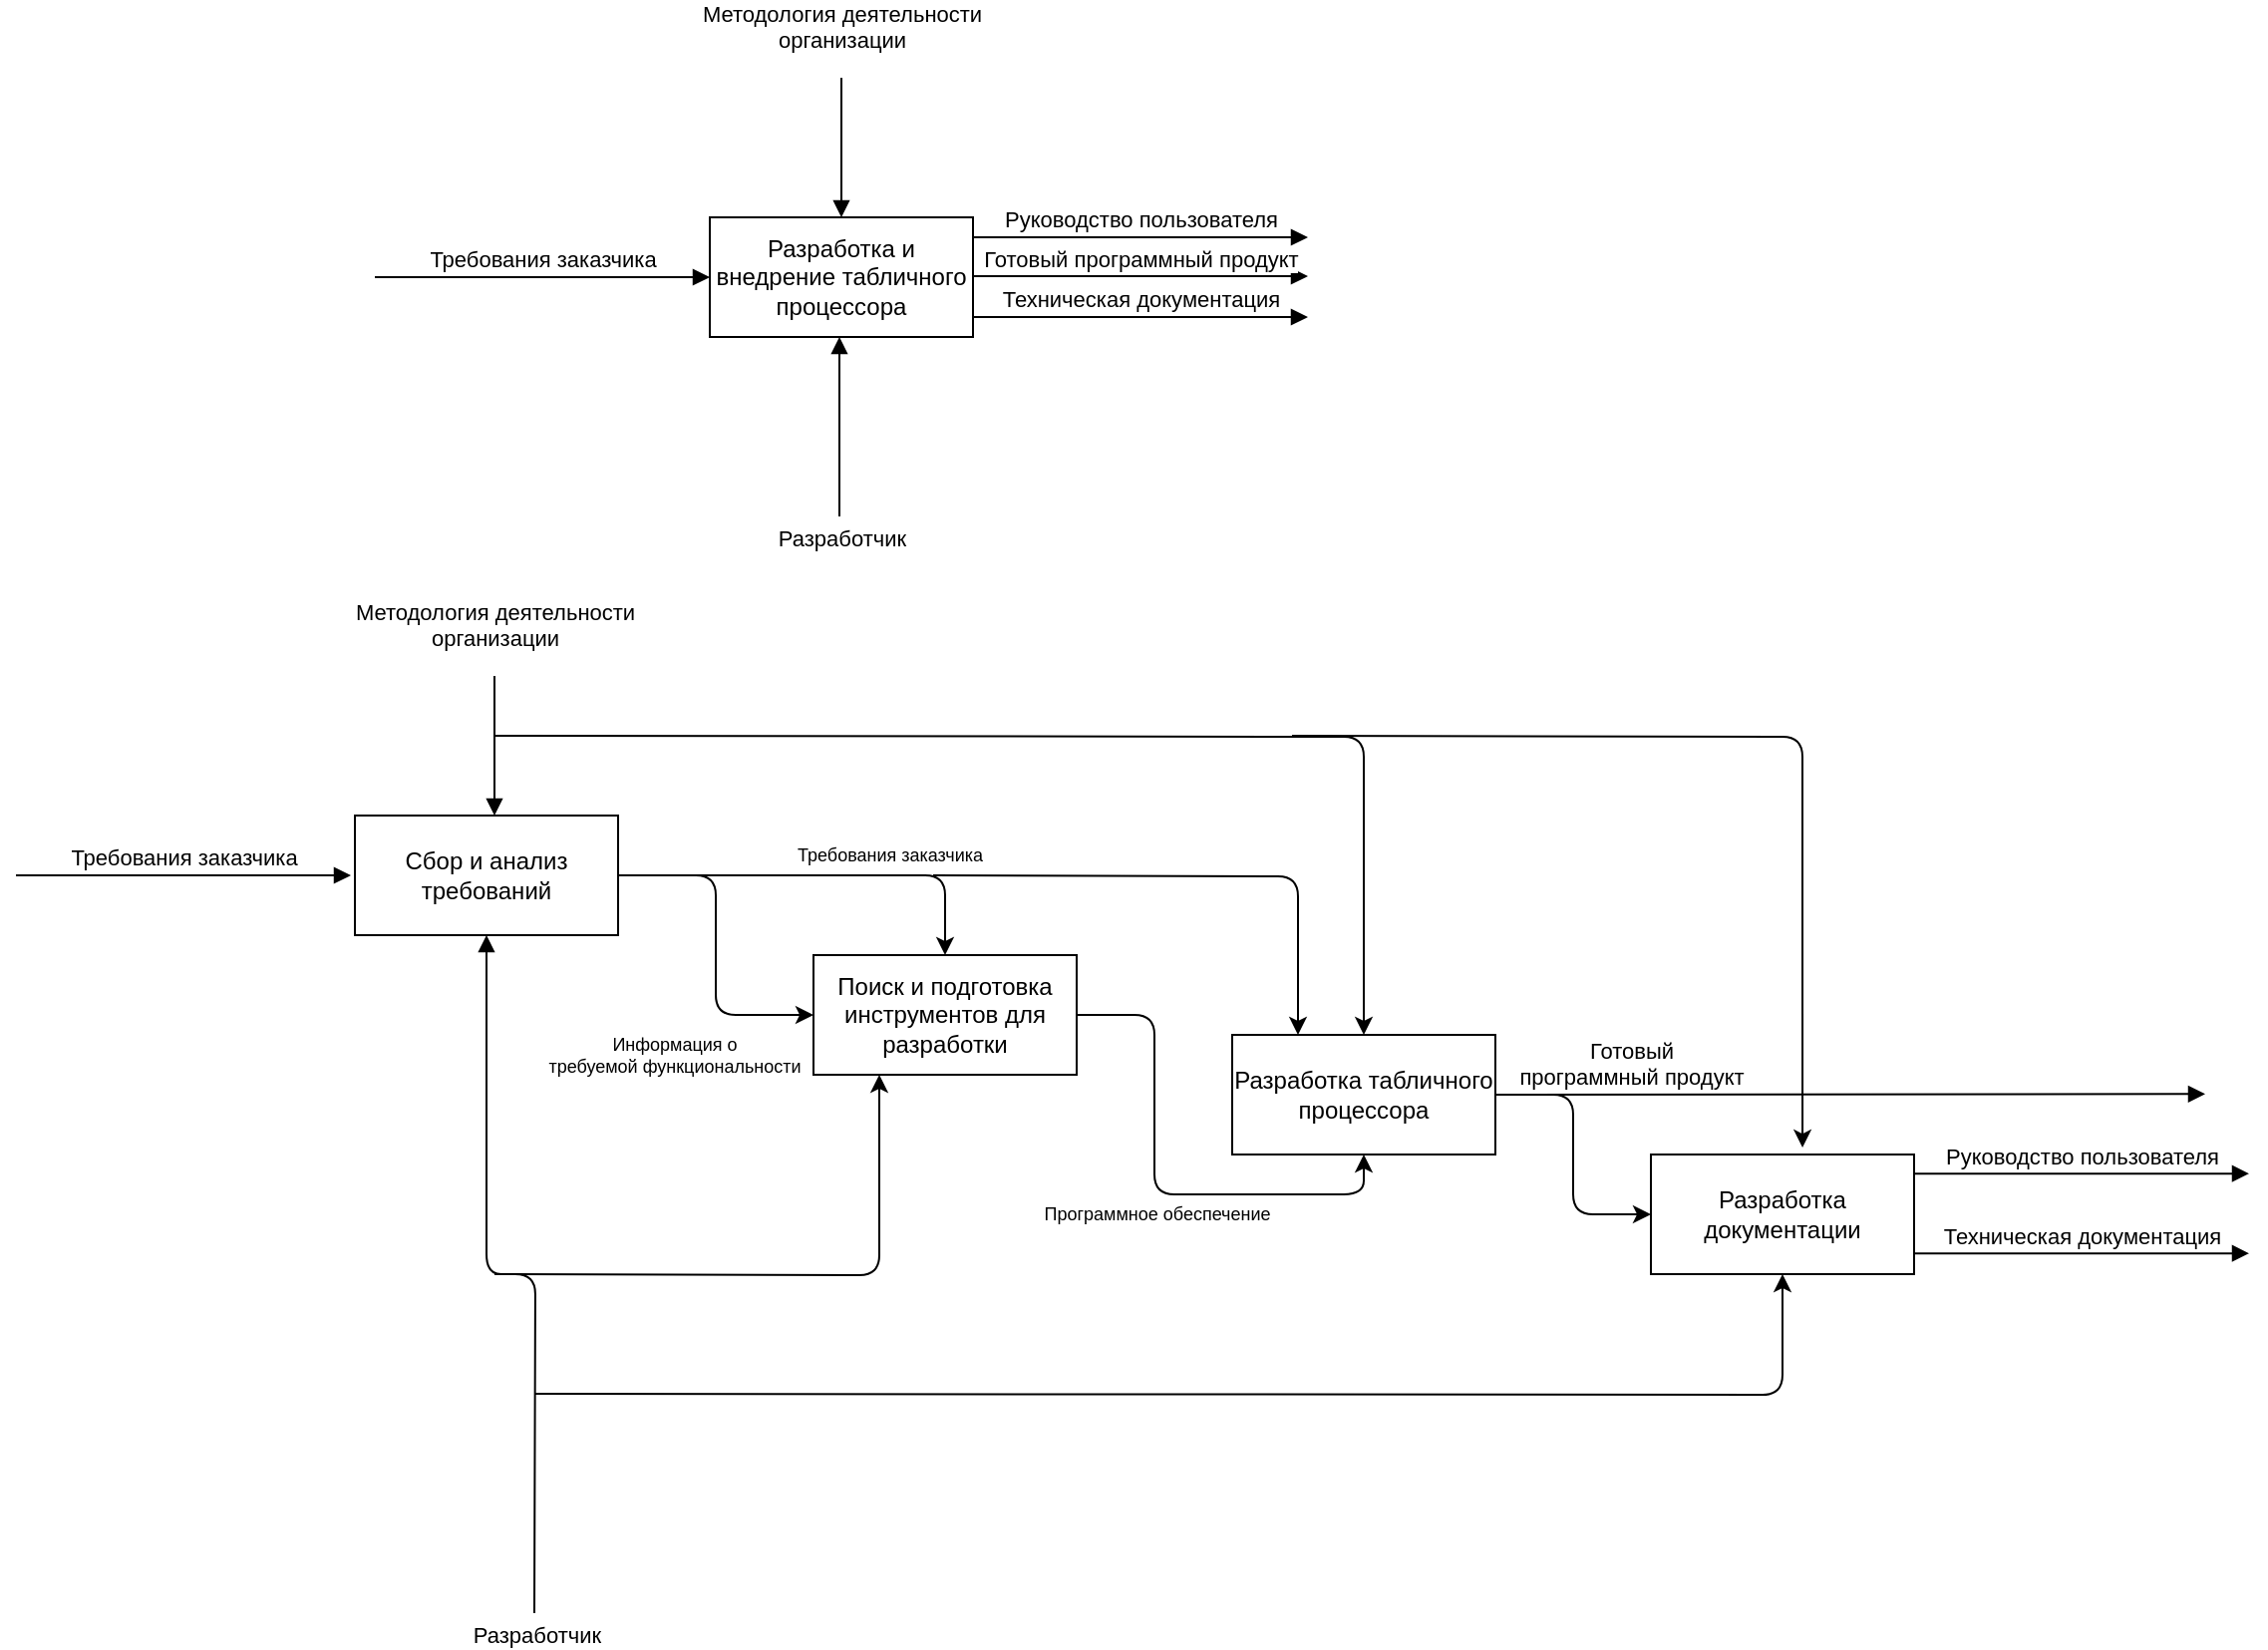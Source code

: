 <mxfile version="15.3.8" type="device"><diagram id="yG-rOaCpLw_FzBmRaIqH" name="Страница 1"><mxGraphModel dx="1892" dy="520" grid="1" gridSize="10" guides="1" tooltips="1" connect="1" arrows="1" fold="1" page="1" pageScale="1" pageWidth="827" pageHeight="1169" math="0" shadow="0"><root><mxCell id="0"/><mxCell id="1" parent="0"/><mxCell id="MefinGdJ8S-dA1Cy93n0-1" value="Разработка и внедрение табличного процессора" style="rounded=0;whiteSpace=wrap;html=1;" vertex="1" parent="1"><mxGeometry x="348" y="160" width="132" height="60" as="geometry"/></mxCell><mxCell id="MefinGdJ8S-dA1Cy93n0-2" value="Требования заказчика" style="html=1;verticalAlign=bottom;endArrow=block;entryX=0;entryY=0.5;entryDx=0;entryDy=0;" edge="1" parent="1" target="MefinGdJ8S-dA1Cy93n0-1"><mxGeometry width="80" relative="1" as="geometry"><mxPoint x="180" y="190" as="sourcePoint"/><mxPoint x="210" y="190" as="targetPoint"/></mxGeometry></mxCell><mxCell id="MefinGdJ8S-dA1Cy93n0-3" value="Методология деятельности&lt;br&gt;организации" style="html=1;verticalAlign=bottom;endArrow=block;" edge="1" parent="1"><mxGeometry x="-1" y="10" width="80" relative="1" as="geometry"><mxPoint x="414" y="90" as="sourcePoint"/><mxPoint x="414" y="160" as="targetPoint"/><mxPoint x="-10" y="-10" as="offset"/></mxGeometry></mxCell><mxCell id="MefinGdJ8S-dA1Cy93n0-7" value="Готовый программный продукт" style="html=1;verticalAlign=bottom;endArrow=block;entryX=0;entryY=0.5;entryDx=0;entryDy=0;" edge="1" parent="1"><mxGeometry width="80" relative="1" as="geometry"><mxPoint x="480" y="189.5" as="sourcePoint"/><mxPoint x="648" y="189.5" as="targetPoint"/></mxGeometry></mxCell><mxCell id="MefinGdJ8S-dA1Cy93n0-8" value="Техническая документация" style="html=1;verticalAlign=bottom;endArrow=block;entryX=0;entryY=0.5;entryDx=0;entryDy=0;" edge="1" parent="1"><mxGeometry width="80" relative="1" as="geometry"><mxPoint x="480" y="210" as="sourcePoint"/><mxPoint x="648" y="210" as="targetPoint"/></mxGeometry></mxCell><mxCell id="MefinGdJ8S-dA1Cy93n0-9" value="Руководство пользователя" style="html=1;verticalAlign=bottom;endArrow=block;entryX=0;entryY=0.5;entryDx=0;entryDy=0;" edge="1" parent="1"><mxGeometry width="80" relative="1" as="geometry"><mxPoint x="480" y="170" as="sourcePoint"/><mxPoint x="648" y="170" as="targetPoint"/></mxGeometry></mxCell><mxCell id="MefinGdJ8S-dA1Cy93n0-11" value="Требования заказчика" style="html=1;verticalAlign=bottom;endArrow=block;entryX=0;entryY=0.5;entryDx=0;entryDy=0;" edge="1" parent="1"><mxGeometry width="80" relative="1" as="geometry"><mxPoint y="490" as="sourcePoint"/><mxPoint x="168" y="490" as="targetPoint"/></mxGeometry></mxCell><mxCell id="MefinGdJ8S-dA1Cy93n0-12" value="Методология деятельности&lt;br&gt;организации" style="html=1;verticalAlign=bottom;endArrow=block;" edge="1" parent="1"><mxGeometry x="-1" y="10" width="80" relative="1" as="geometry"><mxPoint x="240" y="390" as="sourcePoint"/><mxPoint x="240" y="460" as="targetPoint"/><mxPoint x="-10" y="-10" as="offset"/></mxGeometry></mxCell><mxCell id="MefinGdJ8S-dA1Cy93n0-15" value="Готовый&lt;br&gt;программный продукт" style="html=1;verticalAlign=bottom;endArrow=block;entryX=0;entryY=0.5;entryDx=0;entryDy=0;exitX=1;exitY=0.5;exitDx=0;exitDy=0;" edge="1" parent="1" source="MefinGdJ8S-dA1Cy93n0-28"><mxGeometry x="-0.618" width="80" relative="1" as="geometry"><mxPoint x="930" y="599.66" as="sourcePoint"/><mxPoint x="1098" y="599.66" as="targetPoint"/><mxPoint as="offset"/></mxGeometry></mxCell><mxCell id="MefinGdJ8S-dA1Cy93n0-16" value="Техническая документация" style="html=1;verticalAlign=bottom;endArrow=block;entryX=0;entryY=0.5;entryDx=0;entryDy=0;" edge="1" parent="1"><mxGeometry width="80" relative="1" as="geometry"><mxPoint x="952" y="679.58" as="sourcePoint"/><mxPoint x="1120" y="679.58" as="targetPoint"/></mxGeometry></mxCell><mxCell id="MefinGdJ8S-dA1Cy93n0-17" value="Руководство пользователя" style="html=1;verticalAlign=bottom;endArrow=block;entryX=0;entryY=0.5;entryDx=0;entryDy=0;" edge="1" parent="1"><mxGeometry width="80" relative="1" as="geometry"><mxPoint x="952" y="639.58" as="sourcePoint"/><mxPoint x="1120" y="639.58" as="targetPoint"/></mxGeometry></mxCell><mxCell id="MefinGdJ8S-dA1Cy93n0-26" style="edgeStyle=orthogonalEdgeStyle;rounded=1;orthogonalLoop=1;jettySize=auto;html=1;entryX=0.5;entryY=0;entryDx=0;entryDy=0;fontSize=9;" edge="1" parent="1" source="MefinGdJ8S-dA1Cy93n0-18" target="MefinGdJ8S-dA1Cy93n0-21"><mxGeometry relative="1" as="geometry"/></mxCell><mxCell id="MefinGdJ8S-dA1Cy93n0-27" value="Требования заказчика" style="edgeLabel;html=1;align=center;verticalAlign=middle;resizable=0;points=[];fontSize=9;" vertex="1" connectable="0" parent="MefinGdJ8S-dA1Cy93n0-26"><mxGeometry x="0.333" y="3" relative="1" as="geometry"><mxPoint y="-7" as="offset"/></mxGeometry></mxCell><mxCell id="MefinGdJ8S-dA1Cy93n0-18" value="Сбор и анализ требований" style="rounded=0;whiteSpace=wrap;html=1;" vertex="1" parent="1"><mxGeometry x="170" y="460" width="132" height="60" as="geometry"/></mxCell><mxCell id="MefinGdJ8S-dA1Cy93n0-19" value="Разработчик" style="html=1;verticalAlign=bottom;endArrow=block;" edge="1" parent="1"><mxGeometry x="-1" y="-20" width="80" relative="1" as="geometry"><mxPoint x="413" y="310" as="sourcePoint"/><mxPoint x="413" y="220" as="targetPoint"/><mxPoint x="-19" y="20" as="offset"/></mxGeometry></mxCell><mxCell id="MefinGdJ8S-dA1Cy93n0-20" value="Разработчик" style="html=1;verticalAlign=bottom;endArrow=block;entryX=0.5;entryY=1;entryDx=0;entryDy=0;edgeStyle=orthogonalEdgeStyle;" edge="1" parent="1" target="MefinGdJ8S-dA1Cy93n0-18"><mxGeometry x="-1" y="-20" width="80" relative="1" as="geometry"><mxPoint x="260" y="860" as="sourcePoint"/><mxPoint x="260" y="770" as="targetPoint"/><mxPoint x="-19" y="20" as="offset"/></mxGeometry></mxCell><mxCell id="MefinGdJ8S-dA1Cy93n0-29" style="edgeStyle=orthogonalEdgeStyle;rounded=1;orthogonalLoop=1;jettySize=auto;html=1;entryX=0.5;entryY=1;entryDx=0;entryDy=0;fontSize=9;" edge="1" parent="1" source="MefinGdJ8S-dA1Cy93n0-21" target="MefinGdJ8S-dA1Cy93n0-28"><mxGeometry relative="1" as="geometry"/></mxCell><mxCell id="MefinGdJ8S-dA1Cy93n0-30" value="Программное обеспечение" style="edgeLabel;html=1;align=center;verticalAlign=middle;resizable=0;points=[];fontSize=9;" vertex="1" connectable="0" parent="MefinGdJ8S-dA1Cy93n0-29"><mxGeometry x="-0.085" y="1" relative="1" as="geometry"><mxPoint y="23" as="offset"/></mxGeometry></mxCell><mxCell id="MefinGdJ8S-dA1Cy93n0-21" value="Поиск и подготовка инструментов для разработки" style="rounded=0;whiteSpace=wrap;html=1;" vertex="1" parent="1"><mxGeometry x="400" y="530" width="132" height="60" as="geometry"/></mxCell><mxCell id="MefinGdJ8S-dA1Cy93n0-23" value="" style="endArrow=classic;html=1;entryX=0.25;entryY=1;entryDx=0;entryDy=0;edgeStyle=orthogonalEdgeStyle;" edge="1" parent="1" target="MefinGdJ8S-dA1Cy93n0-21"><mxGeometry width="50" height="50" relative="1" as="geometry"><mxPoint x="240" y="690" as="sourcePoint"/><mxPoint x="220" y="800" as="targetPoint"/></mxGeometry></mxCell><mxCell id="MefinGdJ8S-dA1Cy93n0-24" value="" style="endArrow=classic;html=1;entryX=0;entryY=0.5;entryDx=0;entryDy=0;exitX=1;exitY=0.5;exitDx=0;exitDy=0;edgeStyle=orthogonalEdgeStyle;" edge="1" parent="1" source="MefinGdJ8S-dA1Cy93n0-18" target="MefinGdJ8S-dA1Cy93n0-21"><mxGeometry width="50" height="50" relative="1" as="geometry"><mxPoint x="100" y="660" as="sourcePoint"/><mxPoint x="150" y="610" as="targetPoint"/></mxGeometry></mxCell><mxCell id="MefinGdJ8S-dA1Cy93n0-25" value="Информация о&lt;br style=&quot;font-size: 9px;&quot;&gt;требуемой функциональности" style="edgeLabel;html=1;align=center;verticalAlign=middle;resizable=0;points=[];fontSize=9;" vertex="1" connectable="0" parent="MefinGdJ8S-dA1Cy93n0-24"><mxGeometry x="0.333" y="-1" relative="1" as="geometry"><mxPoint x="-20" y="27" as="offset"/></mxGeometry></mxCell><mxCell id="MefinGdJ8S-dA1Cy93n0-34" style="edgeStyle=orthogonalEdgeStyle;rounded=1;orthogonalLoop=1;jettySize=auto;html=1;entryX=0;entryY=0.5;entryDx=0;entryDy=0;fontSize=9;" edge="1" parent="1" source="MefinGdJ8S-dA1Cy93n0-28" target="MefinGdJ8S-dA1Cy93n0-33"><mxGeometry relative="1" as="geometry"/></mxCell><mxCell id="MefinGdJ8S-dA1Cy93n0-28" value="Разработка табличного процессора" style="rounded=0;whiteSpace=wrap;html=1;" vertex="1" parent="1"><mxGeometry x="610" y="570" width="132" height="60" as="geometry"/></mxCell><mxCell id="MefinGdJ8S-dA1Cy93n0-31" value="" style="endArrow=classic;html=1;fontSize=9;entryX=0.5;entryY=0;entryDx=0;entryDy=0;edgeStyle=orthogonalEdgeStyle;" edge="1" parent="1" target="MefinGdJ8S-dA1Cy93n0-28"><mxGeometry width="50" height="50" relative="1" as="geometry"><mxPoint x="240" y="420" as="sourcePoint"/><mxPoint x="370" y="420" as="targetPoint"/></mxGeometry></mxCell><mxCell id="MefinGdJ8S-dA1Cy93n0-32" value="" style="endArrow=classic;html=1;fontSize=9;entryX=0.25;entryY=0;entryDx=0;entryDy=0;edgeStyle=orthogonalEdgeStyle;" edge="1" parent="1" target="MefinGdJ8S-dA1Cy93n0-28"><mxGeometry width="50" height="50" relative="1" as="geometry"><mxPoint x="460" y="490" as="sourcePoint"/><mxPoint x="610" y="490" as="targetPoint"/></mxGeometry></mxCell><mxCell id="MefinGdJ8S-dA1Cy93n0-33" value="Разработка документации" style="rounded=0;whiteSpace=wrap;html=1;" vertex="1" parent="1"><mxGeometry x="820" y="630" width="132" height="60" as="geometry"/></mxCell><mxCell id="MefinGdJ8S-dA1Cy93n0-35" value="" style="endArrow=classic;html=1;fontSize=9;entryX=0.576;entryY=-0.058;entryDx=0;entryDy=0;entryPerimeter=0;edgeStyle=orthogonalEdgeStyle;" edge="1" parent="1" target="MefinGdJ8S-dA1Cy93n0-33"><mxGeometry width="50" height="50" relative="1" as="geometry"><mxPoint x="640" y="420" as="sourcePoint"/><mxPoint x="800" y="480" as="targetPoint"/></mxGeometry></mxCell><mxCell id="MefinGdJ8S-dA1Cy93n0-36" value="" style="endArrow=classic;html=1;fontSize=9;entryX=0.5;entryY=1;entryDx=0;entryDy=0;edgeStyle=orthogonalEdgeStyle;" edge="1" parent="1" target="MefinGdJ8S-dA1Cy93n0-33"><mxGeometry width="50" height="50" relative="1" as="geometry"><mxPoint x="260" y="750" as="sourcePoint"/><mxPoint x="700" y="750" as="targetPoint"/></mxGeometry></mxCell></root></mxGraphModel></diagram></mxfile>